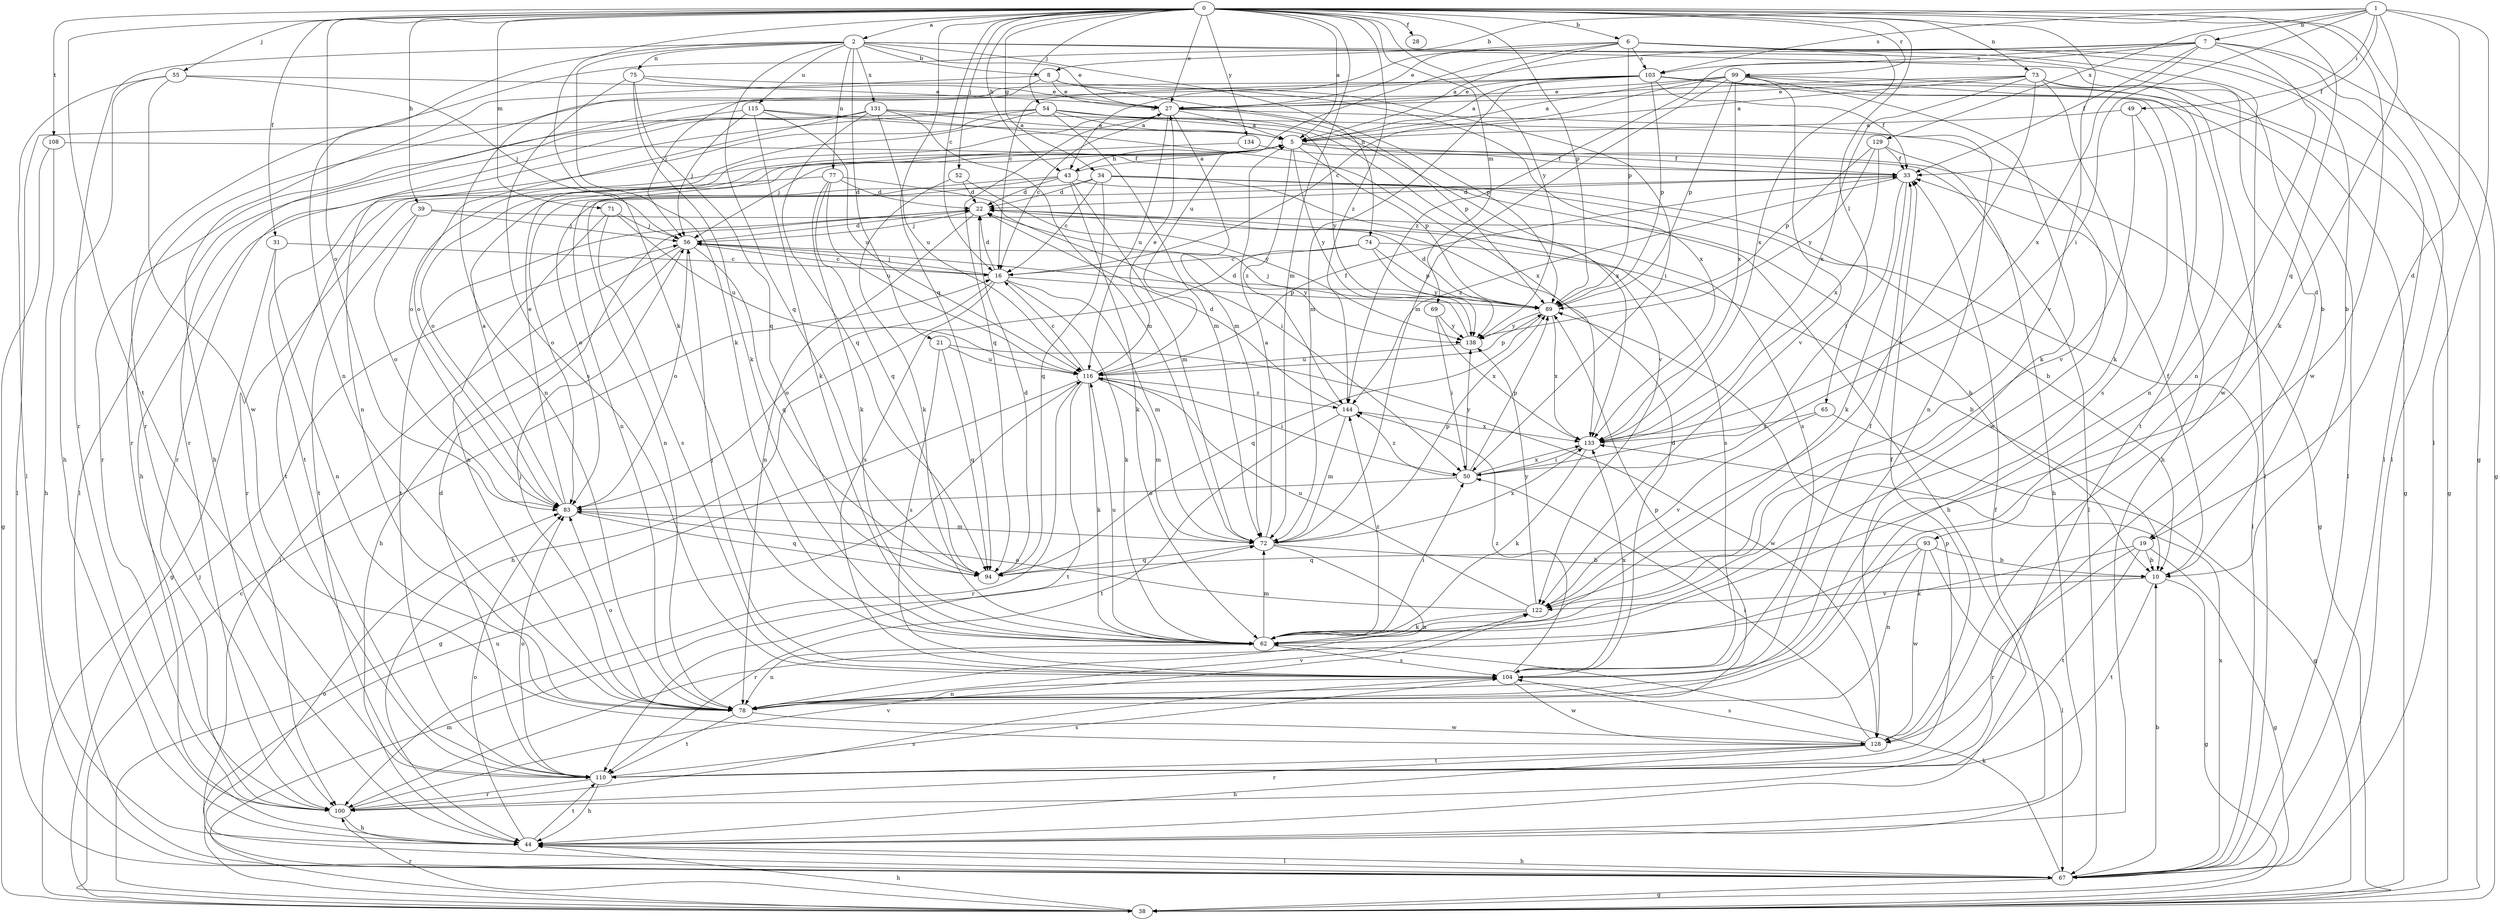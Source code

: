 strict digraph  {
0;
1;
2;
5;
6;
7;
8;
10;
16;
19;
21;
22;
27;
28;
31;
33;
34;
38;
39;
43;
44;
49;
50;
52;
54;
55;
56;
62;
65;
67;
69;
71;
72;
73;
74;
75;
77;
78;
83;
89;
93;
94;
99;
100;
103;
104;
108;
110;
115;
116;
122;
128;
129;
131;
133;
134;
138;
144;
0 -> 2  [label=a];
0 -> 5  [label=a];
0 -> 6  [label=b];
0 -> 16  [label=c];
0 -> 27  [label=e];
0 -> 28  [label=f];
0 -> 31  [label=f];
0 -> 34  [label=g];
0 -> 38  [label=g];
0 -> 39  [label=h];
0 -> 43  [label=h];
0 -> 52  [label=j];
0 -> 54  [label=j];
0 -> 55  [label=j];
0 -> 62  [label=k];
0 -> 65  [label=l];
0 -> 69  [label=m];
0 -> 71  [label=m];
0 -> 72  [label=m];
0 -> 73  [label=n];
0 -> 83  [label=o];
0 -> 89  [label=p];
0 -> 93  [label=q];
0 -> 94  [label=q];
0 -> 99  [label=r];
0 -> 108  [label=t];
0 -> 110  [label=t];
0 -> 122  [label=v];
0 -> 128  [label=w];
0 -> 134  [label=y];
0 -> 138  [label=y];
0 -> 144  [label=z];
1 -> 7  [label=b];
1 -> 8  [label=b];
1 -> 19  [label=d];
1 -> 33  [label=f];
1 -> 49  [label=i];
1 -> 50  [label=i];
1 -> 62  [label=k];
1 -> 67  [label=l];
1 -> 103  [label=s];
1 -> 129  [label=x];
2 -> 8  [label=b];
2 -> 10  [label=b];
2 -> 19  [label=d];
2 -> 21  [label=d];
2 -> 27  [label=e];
2 -> 62  [label=k];
2 -> 74  [label=n];
2 -> 75  [label=n];
2 -> 77  [label=n];
2 -> 78  [label=n];
2 -> 94  [label=q];
2 -> 100  [label=r];
2 -> 115  [label=u];
2 -> 131  [label=x];
5 -> 33  [label=f];
5 -> 38  [label=g];
5 -> 43  [label=h];
5 -> 56  [label=j];
5 -> 67  [label=l];
5 -> 78  [label=n];
5 -> 89  [label=p];
5 -> 110  [label=t];
5 -> 138  [label=y];
5 -> 144  [label=z];
6 -> 5  [label=a];
6 -> 10  [label=b];
6 -> 27  [label=e];
6 -> 43  [label=h];
6 -> 67  [label=l];
6 -> 89  [label=p];
6 -> 103  [label=s];
6 -> 116  [label=u];
6 -> 128  [label=w];
6 -> 133  [label=x];
7 -> 16  [label=c];
7 -> 33  [label=f];
7 -> 38  [label=g];
7 -> 67  [label=l];
7 -> 78  [label=n];
7 -> 100  [label=r];
7 -> 103  [label=s];
7 -> 133  [label=x];
7 -> 144  [label=z];
8 -> 27  [label=e];
8 -> 44  [label=h];
8 -> 50  [label=i];
8 -> 78  [label=n];
8 -> 89  [label=p];
10 -> 33  [label=f];
10 -> 38  [label=g];
10 -> 110  [label=t];
10 -> 122  [label=v];
16 -> 22  [label=d];
16 -> 44  [label=h];
16 -> 56  [label=j];
16 -> 62  [label=k];
16 -> 72  [label=m];
16 -> 83  [label=o];
16 -> 89  [label=p];
19 -> 10  [label=b];
19 -> 38  [label=g];
19 -> 62  [label=k];
19 -> 100  [label=r];
19 -> 110  [label=t];
21 -> 94  [label=q];
21 -> 104  [label=s];
21 -> 116  [label=u];
21 -> 128  [label=w];
22 -> 56  [label=j];
22 -> 78  [label=n];
22 -> 104  [label=s];
22 -> 110  [label=t];
27 -> 5  [label=a];
27 -> 16  [label=c];
27 -> 72  [label=m];
27 -> 78  [label=n];
27 -> 89  [label=p];
27 -> 94  [label=q];
27 -> 116  [label=u];
31 -> 16  [label=c];
31 -> 38  [label=g];
31 -> 78  [label=n];
33 -> 22  [label=d];
33 -> 50  [label=i];
33 -> 62  [label=k];
33 -> 83  [label=o];
33 -> 144  [label=z];
34 -> 10  [label=b];
34 -> 16  [label=c];
34 -> 22  [label=d];
34 -> 67  [label=l];
34 -> 94  [label=q];
34 -> 100  [label=r];
34 -> 104  [label=s];
38 -> 16  [label=c];
38 -> 44  [label=h];
38 -> 56  [label=j];
38 -> 72  [label=m];
38 -> 100  [label=r];
38 -> 116  [label=u];
39 -> 10  [label=b];
39 -> 56  [label=j];
39 -> 83  [label=o];
39 -> 110  [label=t];
43 -> 5  [label=a];
43 -> 22  [label=d];
43 -> 44  [label=h];
43 -> 62  [label=k];
43 -> 72  [label=m];
43 -> 78  [label=n];
43 -> 83  [label=o];
44 -> 33  [label=f];
44 -> 67  [label=l];
44 -> 83  [label=o];
44 -> 110  [label=t];
49 -> 5  [label=a];
49 -> 104  [label=s];
49 -> 122  [label=v];
50 -> 83  [label=o];
50 -> 89  [label=p];
50 -> 133  [label=x];
50 -> 138  [label=y];
50 -> 144  [label=z];
52 -> 22  [label=d];
52 -> 62  [label=k];
52 -> 138  [label=y];
54 -> 5  [label=a];
54 -> 44  [label=h];
54 -> 67  [label=l];
54 -> 72  [label=m];
54 -> 78  [label=n];
54 -> 83  [label=o];
54 -> 122  [label=v];
54 -> 133  [label=x];
54 -> 138  [label=y];
55 -> 27  [label=e];
55 -> 44  [label=h];
55 -> 56  [label=j];
55 -> 67  [label=l];
55 -> 128  [label=w];
56 -> 16  [label=c];
56 -> 22  [label=d];
56 -> 44  [label=h];
56 -> 67  [label=l];
56 -> 83  [label=o];
56 -> 94  [label=q];
56 -> 138  [label=y];
62 -> 50  [label=i];
62 -> 72  [label=m];
62 -> 78  [label=n];
62 -> 104  [label=s];
62 -> 116  [label=u];
62 -> 144  [label=z];
65 -> 38  [label=g];
65 -> 122  [label=v];
65 -> 133  [label=x];
67 -> 10  [label=b];
67 -> 38  [label=g];
67 -> 44  [label=h];
67 -> 62  [label=k];
67 -> 83  [label=o];
67 -> 133  [label=x];
69 -> 50  [label=i];
69 -> 133  [label=x];
69 -> 138  [label=y];
71 -> 56  [label=j];
71 -> 78  [label=n];
71 -> 104  [label=s];
71 -> 116  [label=u];
72 -> 5  [label=a];
72 -> 10  [label=b];
72 -> 78  [label=n];
72 -> 89  [label=p];
72 -> 94  [label=q];
72 -> 133  [label=x];
73 -> 5  [label=a];
73 -> 27  [label=e];
73 -> 38  [label=g];
73 -> 62  [label=k];
73 -> 67  [label=l];
73 -> 100  [label=r];
73 -> 122  [label=v];
73 -> 133  [label=x];
74 -> 10  [label=b];
74 -> 16  [label=c];
74 -> 89  [label=p];
74 -> 104  [label=s];
74 -> 138  [label=y];
75 -> 27  [label=e];
75 -> 62  [label=k];
75 -> 94  [label=q];
75 -> 104  [label=s];
75 -> 133  [label=x];
77 -> 22  [label=d];
77 -> 50  [label=i];
77 -> 62  [label=k];
77 -> 94  [label=q];
77 -> 110  [label=t];
77 -> 116  [label=u];
78 -> 56  [label=j];
78 -> 83  [label=o];
78 -> 89  [label=p];
78 -> 110  [label=t];
78 -> 122  [label=v];
78 -> 128  [label=w];
83 -> 5  [label=a];
83 -> 27  [label=e];
83 -> 72  [label=m];
83 -> 94  [label=q];
89 -> 22  [label=d];
89 -> 56  [label=j];
89 -> 94  [label=q];
89 -> 133  [label=x];
89 -> 138  [label=y];
93 -> 10  [label=b];
93 -> 67  [label=l];
93 -> 78  [label=n];
93 -> 94  [label=q];
93 -> 100  [label=r];
93 -> 128  [label=w];
94 -> 22  [label=d];
99 -> 5  [label=a];
99 -> 16  [label=c];
99 -> 27  [label=e];
99 -> 62  [label=k];
99 -> 72  [label=m];
99 -> 78  [label=n];
99 -> 89  [label=p];
99 -> 110  [label=t];
99 -> 122  [label=v];
99 -> 133  [label=x];
100 -> 44  [label=h];
100 -> 104  [label=s];
100 -> 122  [label=v];
103 -> 5  [label=a];
103 -> 27  [label=e];
103 -> 33  [label=f];
103 -> 38  [label=g];
103 -> 44  [label=h];
103 -> 56  [label=j];
103 -> 67  [label=l];
103 -> 72  [label=m];
103 -> 89  [label=p];
103 -> 100  [label=r];
104 -> 22  [label=d];
104 -> 33  [label=f];
104 -> 56  [label=j];
104 -> 78  [label=n];
104 -> 128  [label=w];
104 -> 133  [label=x];
104 -> 144  [label=z];
108 -> 33  [label=f];
108 -> 38  [label=g];
108 -> 44  [label=h];
110 -> 22  [label=d];
110 -> 44  [label=h];
110 -> 83  [label=o];
110 -> 89  [label=p];
110 -> 100  [label=r];
110 -> 104  [label=s];
115 -> 5  [label=a];
115 -> 56  [label=j];
115 -> 62  [label=k];
115 -> 100  [label=r];
115 -> 116  [label=u];
115 -> 133  [label=x];
116 -> 16  [label=c];
116 -> 27  [label=e];
116 -> 33  [label=f];
116 -> 38  [label=g];
116 -> 50  [label=i];
116 -> 62  [label=k];
116 -> 72  [label=m];
116 -> 89  [label=p];
116 -> 100  [label=r];
116 -> 110  [label=t];
116 -> 144  [label=z];
122 -> 62  [label=k];
122 -> 83  [label=o];
122 -> 116  [label=u];
122 -> 138  [label=y];
128 -> 33  [label=f];
128 -> 44  [label=h];
128 -> 50  [label=i];
128 -> 100  [label=r];
128 -> 104  [label=s];
128 -> 110  [label=t];
129 -> 33  [label=f];
129 -> 44  [label=h];
129 -> 89  [label=p];
129 -> 133  [label=x];
129 -> 138  [label=y];
131 -> 5  [label=a];
131 -> 67  [label=l];
131 -> 72  [label=m];
131 -> 83  [label=o];
131 -> 94  [label=q];
131 -> 100  [label=r];
131 -> 116  [label=u];
131 -> 128  [label=w];
133 -> 50  [label=i];
133 -> 62  [label=k];
134 -> 33  [label=f];
134 -> 83  [label=o];
138 -> 22  [label=d];
138 -> 116  [label=u];
144 -> 22  [label=d];
144 -> 72  [label=m];
144 -> 110  [label=t];
144 -> 133  [label=x];
}
